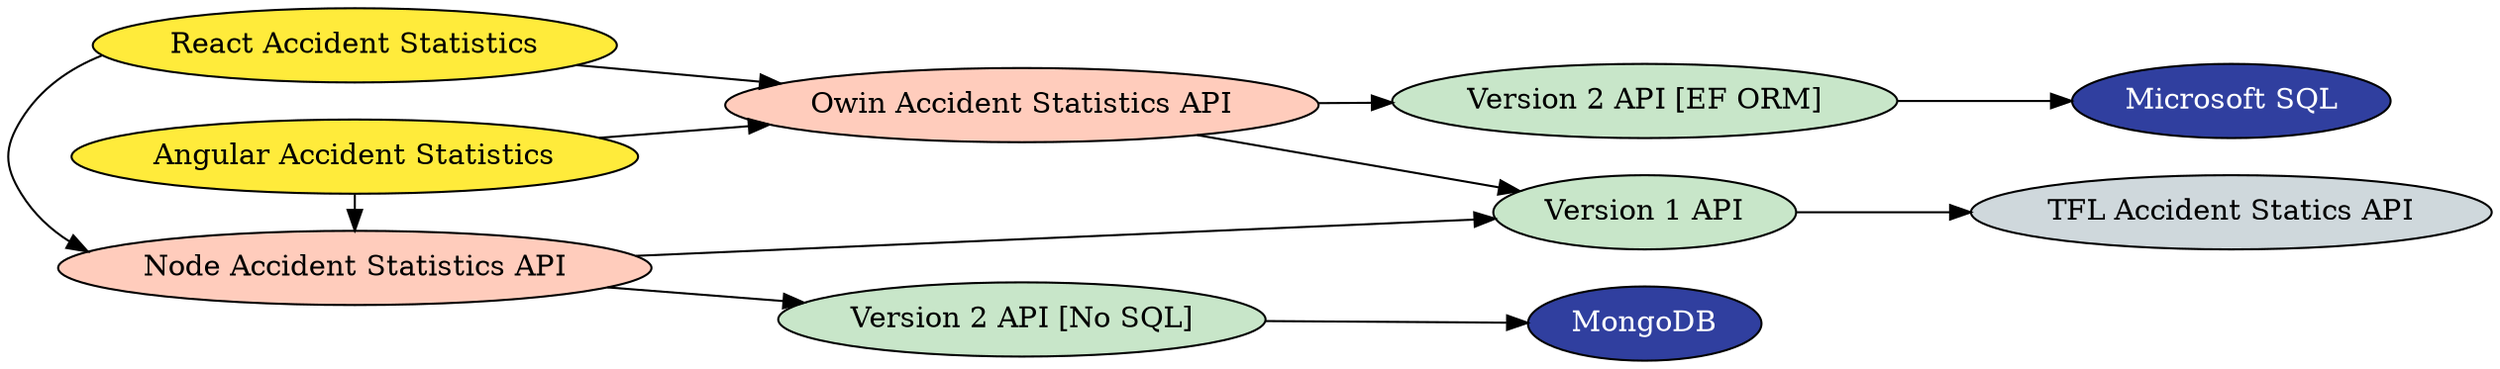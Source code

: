 digraph architecture {
  rankdir=LR;

  // Storage - #303F9F (dark blue)
  node[fillcolor="#303F9F" style="filled" fontcolor="white"];
  database[label="Microsoft SQL"]; 
  mongo_db[label="MongoDB"];
  
  // Client-side Apps - #FFEB3B (yellow)
  node[fillcolor="#FFEB3B" style="filled" fontcolor="black"];
  ng_front_end[label="Angular Accident Statistics"]; 
  react_front_end[label="React Accident Statistics"];
  
  // Data Persistence - #C8E6C9 (light green)
  node[fillcolor="#C8E6C9" style="filled" fontcolor="black"];
  orm[label="Version 2 API [EF ORM]"]; 
  no_sql_database[label="Version 2 API [No SQL]"]; 
  version1_api[label="Version 1 API"];
  
  // Backend API's - #FFCCBC (light orange)
  node[fillcolor="#FFCCBC" style="filled" fontcolor="black"];
  node_api[label="Node Accident Statistics API"]; 
  owin_api[label="Owin Accident Statistics API"];
  
  // 3rd-party APIs - #CFD8DC (light grey)
  node[fillcolor="#CFD8DC" style="filled" fontcolor="black"];
  tfl_api[label="TFL Accident Statics API"];

  subgraph client_side_apps {
      ng_front_end -> {node_api,owin_api};
      react_front_end -> {node_api,owin_api};
      {rank=same; ng_front_end, react_front_end, node_api};
  }
  
  subgraph owin_api_structure {
     owin_api -> {orm, version1_api};
  }

  subgraph node_api_structure {
     node_api -> {no_sql_database, version1_api};
  }
  
  subgraph durability {
      orm -> {database};
      no_sql_database -> {mongo_db};
      version1_api -> {tfl_api};
  }
}